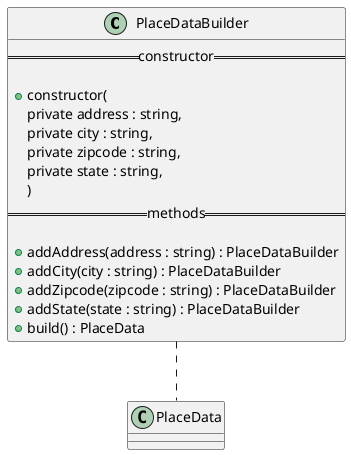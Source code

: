 @startuml PlaceDataBuilder Diagram
class PlaceDataBuilder {
  ==constructor==

  + constructor(
    private address : string,
    private city : string,
    private zipcode : string,
    private state : string,
  )
  ==methods==

  + addAddress(address : string) : PlaceDataBuilder
  + addCity(city : string) : PlaceDataBuilder
  + addZipcode(zipcode : string) : PlaceDataBuilder
  + addState(state : string) : PlaceDataBuilder
  + build() : PlaceData
}

PlaceDataBuilder .. PlaceData
@enduml
